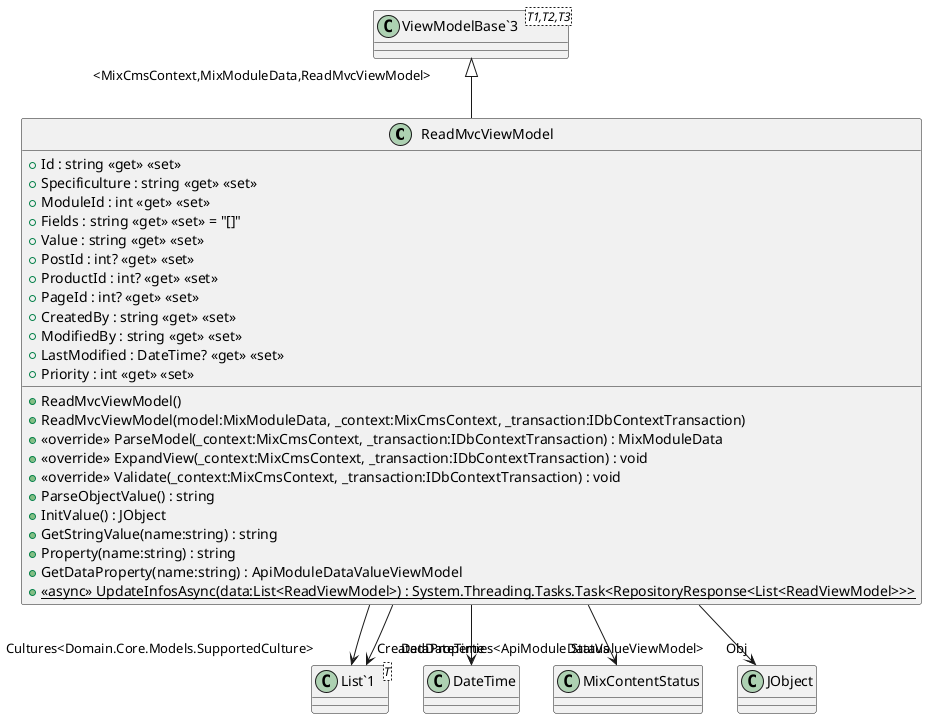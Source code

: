@startuml
class ReadMvcViewModel {
    + Id : string <<get>> <<set>>
    + Specificulture : string <<get>> <<set>>
    + ModuleId : int <<get>> <<set>>
    + Fields : string <<get>> <<set>> = "[]"
    + Value : string <<get>> <<set>>
    + PostId : int? <<get>> <<set>>
    + ProductId : int? <<get>> <<set>>
    + PageId : int? <<get>> <<set>>
    + CreatedBy : string <<get>> <<set>>
    + ModifiedBy : string <<get>> <<set>>
    + LastModified : DateTime? <<get>> <<set>>
    + Priority : int <<get>> <<set>>
    + ReadMvcViewModel()
    + ReadMvcViewModel(model:MixModuleData, _context:MixCmsContext, _transaction:IDbContextTransaction)
    + <<override>> ParseModel(_context:MixCmsContext, _transaction:IDbContextTransaction) : MixModuleData
    + <<override>> ExpandView(_context:MixCmsContext, _transaction:IDbContextTransaction) : void
    + <<override>> Validate(_context:MixCmsContext, _transaction:IDbContextTransaction) : void
    + ParseObjectValue() : string
    + InitValue() : JObject
    + GetStringValue(name:string) : string
    + Property(name:string) : string
    + GetDataProperty(name:string) : ApiModuleDataValueViewModel
    + {static} <<async>> UpdateInfosAsync(data:List<ReadViewModel>) : System.Threading.Tasks.Task<RepositoryResponse<List<ReadViewModel>>>
}
class "ViewModelBase`3"<T1,T2,T3> {
}
class "List`1"<T> {
}
"ViewModelBase`3" "<MixCmsContext,MixModuleData,ReadMvcViewModel>" <|-- ReadMvcViewModel
ReadMvcViewModel --> "Cultures<Domain.Core.Models.SupportedCulture>" "List`1"
ReadMvcViewModel --> "CreatedDateTime" DateTime
ReadMvcViewModel --> "Status" MixContentStatus
ReadMvcViewModel --> "DataProperties<ApiModuleDataValueViewModel>" "List`1"
ReadMvcViewModel --> "Obj" JObject
@enduml

